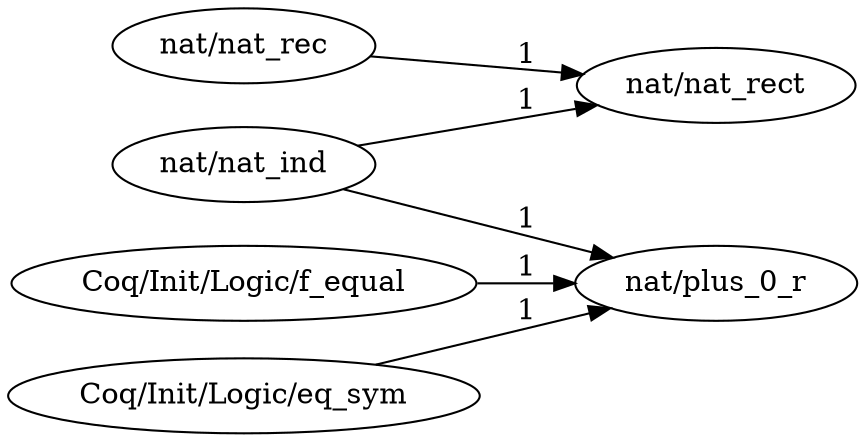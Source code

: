 digraph dependencies {
model="subset";
splines="true";
size="16.4, 10.7";
overlap=false;
rankdir="LR";
root="Coq";
"nat/plus_0_r";
"nat/nat_rect";
"nat/nat_rec";
"nat/nat_ind";
"Coq/Init/Logic/f_equal";
"Coq/Init/Logic/eq_sym";
"Coq/Init/Logic/eq_sym" -> "nat/plus_0_r" [weight=1, label="1"];
"Coq/Init/Logic/f_equal" -> "nat/plus_0_r" [weight=1, label="1"];
"nat/nat_ind" -> "nat/nat_rect" [weight=1, label="1"];
"nat/nat_ind" -> "nat/plus_0_r" [weight=1, label="1"];
"nat/nat_rec" -> "nat/nat_rect" [weight=1, label="1"];
}
